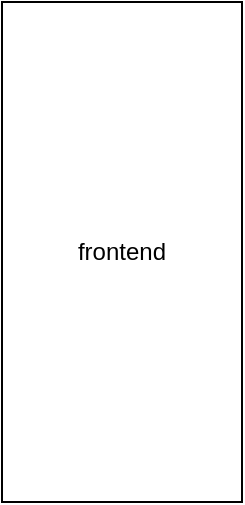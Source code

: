 <mxfile version="24.2.5" type="github">
  <diagram name="Page-1" id="-NYTd33vq45Lj5fIHe3P">
    <mxGraphModel dx="794" dy="458" grid="1" gridSize="10" guides="1" tooltips="1" connect="1" arrows="1" fold="1" page="1" pageScale="1" pageWidth="827" pageHeight="1169" math="0" shadow="0">
      <root>
        <mxCell id="0" />
        <mxCell id="1" parent="0" />
        <mxCell id="-8aRLoaprtv5HyhjQbQQ-1" value="frontend" style="rounded=0;whiteSpace=wrap;html=1;" vertex="1" parent="1">
          <mxGeometry x="350" y="210" width="120" height="250" as="geometry" />
        </mxCell>
      </root>
    </mxGraphModel>
  </diagram>
</mxfile>
